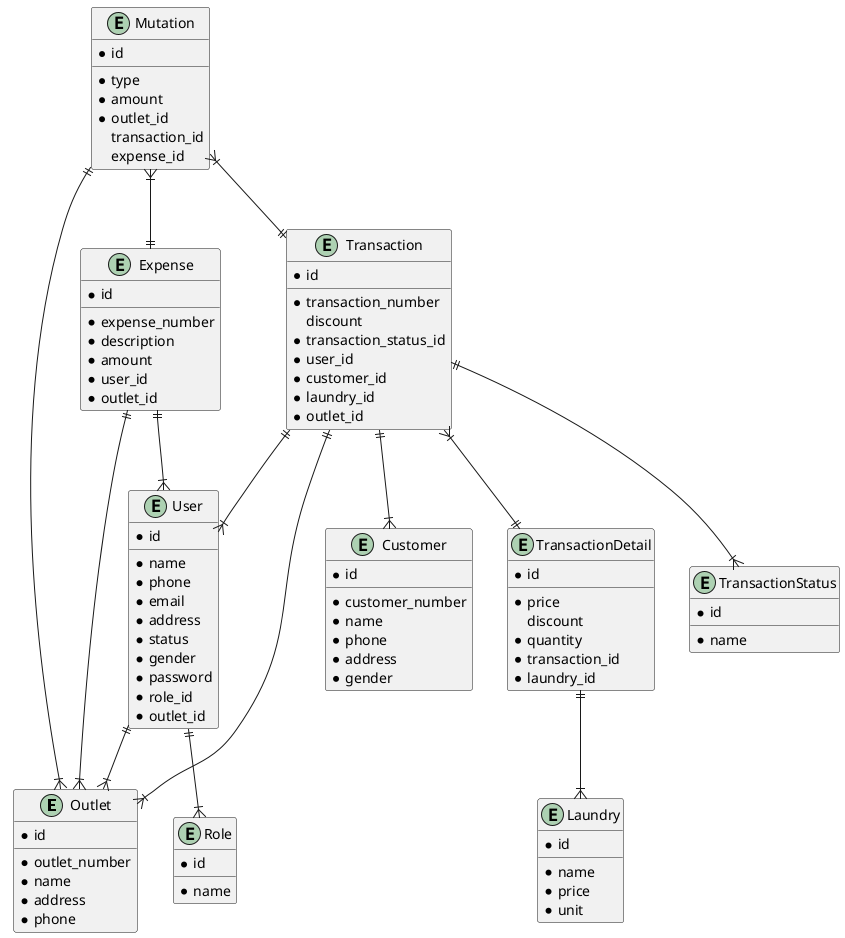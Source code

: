 @startuml Database
entity  Outlet {
  * id
  __
  * outlet_number
  * name
  * address
  * phone
}

entity Customer {
  * id
  __
  * customer_number
  * name
  * phone
  * address
  * gender
}

entity Mutation {
  * id
  __
  * type
  * amount
  * outlet_id
  transaction_id
  expense_id
}

entity Transaction {
  * id
  __
  * transaction_number
  discount
  * transaction_status_id
  * user_id
  * customer_id
  * laundry_id
  * outlet_id
}

entity TransactionDetail {
  * id
  __
  * price
  discount
  * quantity
  * transaction_id
  * laundry_id
}

entity Laundry {
  * id
  __
  * name
  * price
  * unit
}

entity TransactionStatus {
  * id
  __
  * name
}

entity User {
  * id
  __
  * name
  * phone
  * email
  * address
  * status
  * gender
  * password
  * role_id
  * outlet_id
}

entity Role {
  * id
  __
  * name
}

entity Expense {
  * id
  __
  * expense_number
  * description
  * amount
  * user_id
  * outlet_id
}

Mutation }|--|| Expense
Mutation }|--|| Transaction
Mutation ||--|{ Outlet
Transaction }|--|| TransactionDetail
Transaction ||--|{ TransactionStatus
Transaction ||--|{ Outlet
Transaction ||--|{ Customer
Transaction ||--|{ User
Expense ||--|{ User
Expense ||--|{ Outlet
User ||--|{ Role
User ||--|{ Outlet
TransactionDetail ||--|{ Laundry
